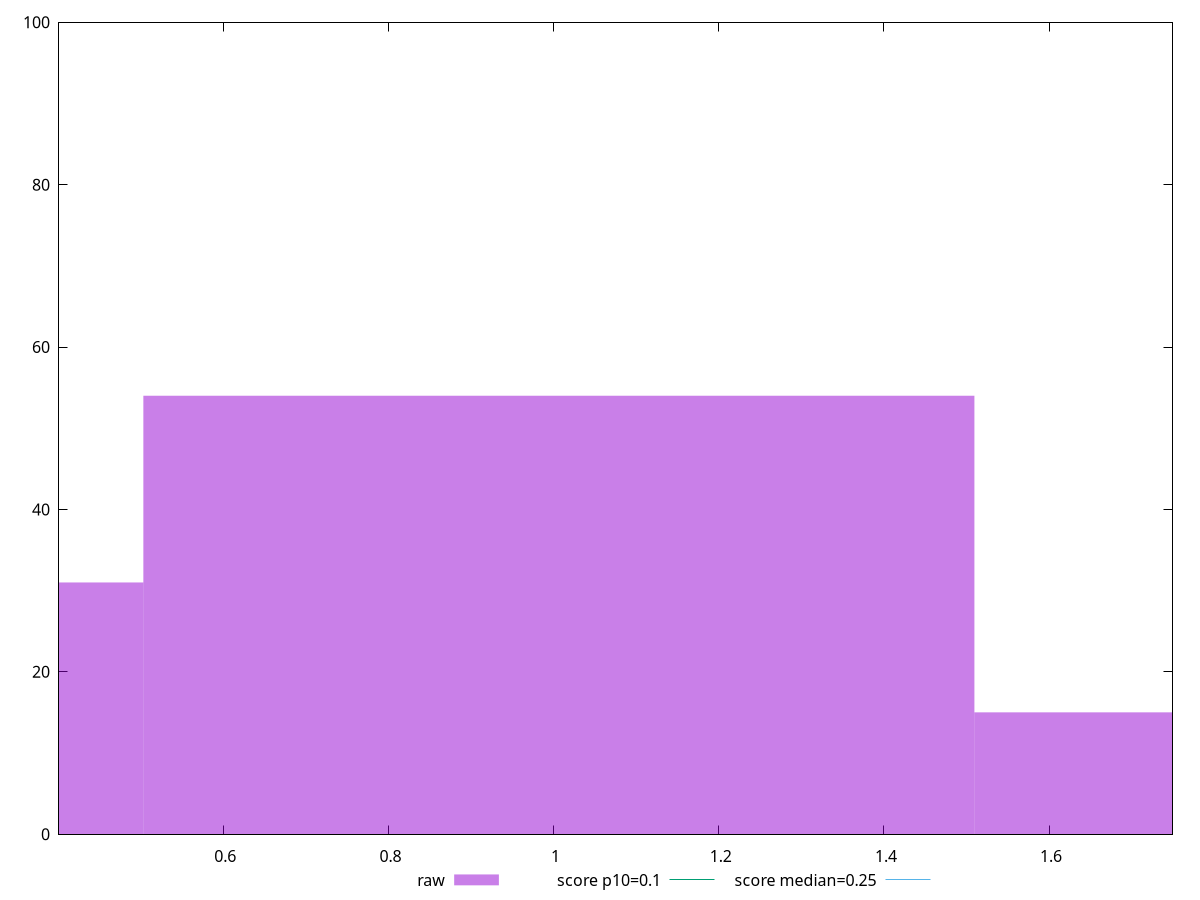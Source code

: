 reset

$raw <<EOF
1.006407345263413 54
2.012814690526826 15
0 31
EOF

set key outside below
set boxwidth 1.006407345263413
set xrange [0.40105458641052244:1.7495150756835938]
set yrange [0:100]
set trange [0:100]
set style fill transparent solid 0.5 noborder

set parametric
set terminal svg size 640, 490 enhanced background rgb 'white'
set output "report_00017_2021-02-10T15-08-03.406Z/cumulative-layout-shift/samples/pages+cached+noadtech/raw/histogram.svg"

plot $raw title "raw" with boxes, \
     0.1,t title "score p10=0.1", \
     0.25,t title "score median=0.25"

reset
